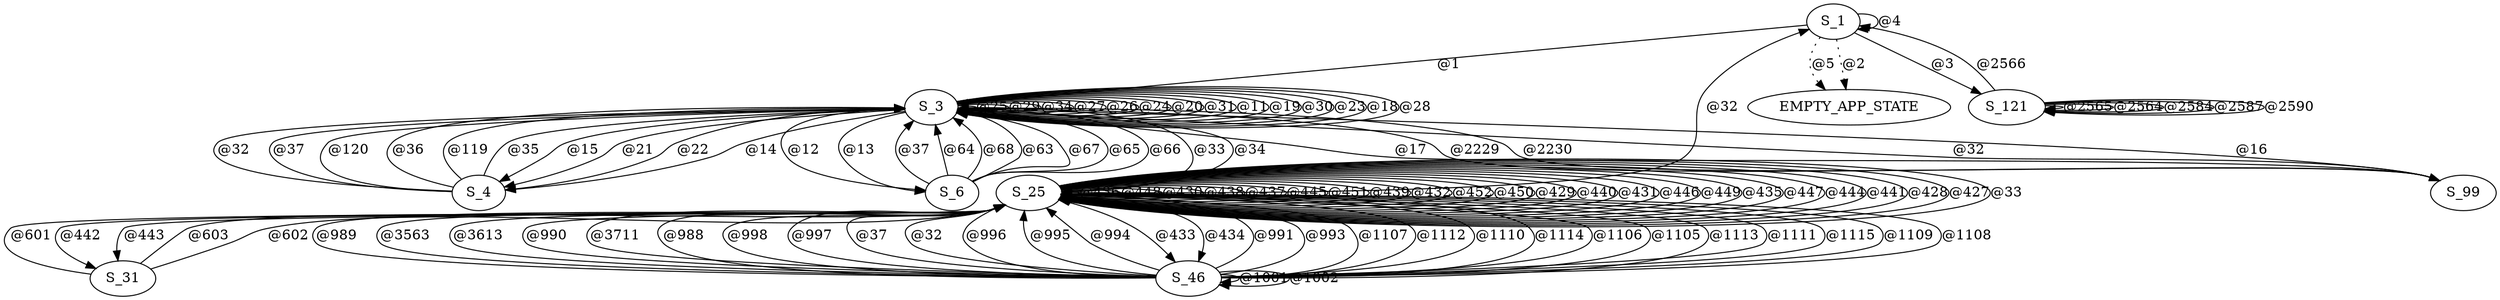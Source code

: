 digraph graphtest {
  S_1 -> S_1  [ label="@4"] ;
  S_1 -> S_3  [ label="@1"] ;
  S_1 -> EMPTY_APP_STATE  [ style=dotted,label="@5"] ;
  S_1 -> S_121  [ label="@3"] ;
  S_1 -> EMPTY_APP_STATE  [ style=dotted,label="@2"] ;
  S_3 -> S_4  [ label="@15"] ;
  S_3 -> S_6  [ label="@12"] ;
  S_3 -> S_3  [ label="@25"] ;
  S_3 -> S_4  [ label="@21"] ;
  S_3 -> S_3  [ label="@29"] ;
  S_3 -> S_3  [ label="@34"] ;
  S_3 -> S_3  [ label="@27"] ;
  S_3 -> S_3  [ label="@26"] ;
  S_3 -> S_3  [ label="@24"] ;
  S_3 -> S_4  [ label="@22"] ;
  S_3 -> S_6  [ label="@13"] ;
  S_3 -> S_4  [ label="@14"] ;
  S_3 -> S_3  [ label="@20"] ;
  S_3 -> S_3  [ label="@31"] ;
  S_3 -> S_3  [ label="@11"] ;
  S_3 -> S_25  [ label="@33"] ;
  S_3 -> S_3  [ label="@19"] ;
  S_3 -> S_3  [ label="@30"] ;
  S_3 -> S_3  [ label="@23"] ;
  S_3 -> S_99  [ label="@16"] ;
  S_3 -> S_99  [ label="@17"] ;
  S_3 -> S_3  [ label="@18"] ;
  S_3 -> S_3  [ label="@28"] ;
  S_4 -> S_3  [ label="@32"] ;
  S_4 -> S_3  [ label="@37"] ;
  S_4 -> S_3  [ label="@120"] ;
  S_4 -> S_3  [ label="@36"] ;
  S_4 -> S_3  [ label="@119"] ;
  S_4 -> S_3  [ label="@35"] ;
  S_6 -> S_3  [ label="@37"] ;
  S_6 -> S_3  [ label="@64"] ;
  S_6 -> S_3  [ label="@68"] ;
  S_6 -> S_3  [ label="@63"] ;
  S_6 -> S_3  [ label="@67"] ;
  S_6 -> S_3  [ label="@65"] ;
  S_6 -> S_3  [ label="@66"] ;
  S_25 -> S_25  [ label="@436"] ;
  S_25 -> S_25  [ label="@448"] ;
  S_25 -> S_25  [ label="@430"] ;
  S_25 -> S_25  [ label="@438"] ;
  S_25 -> S_25  [ label="@437"] ;
  S_25 -> S_31  [ label="@442"] ;
  S_25 -> S_31  [ label="@443"] ;
  S_25 -> S_25  [ label="@445"] ;
  S_25 -> S_25  [ label="@451"] ;
  S_25 -> S_25  [ label="@439"] ;
  S_25 -> S_25  [ label="@432"] ;
  S_25 -> S_25  [ label="@452"] ;
  S_25 -> S_25  [ label="@450"] ;
  S_25 -> S_25  [ label="@429"] ;
  S_25 -> S_25  [ label="@440"] ;
  S_25 -> S_25  [ label="@431"] ;
  S_25 -> S_25  [ label="@446"] ;
  S_25 -> S_25  [ label="@449"] ;
  S_25 -> S_46  [ label="@433"] ;
  S_25 -> S_25  [ label="@435"] ;
  S_25 -> S_25  [ label="@447"] ;
  S_25 -> S_46  [ label="@434"] ;
  S_25 -> S_25  [ label="@444"] ;
  S_25 -> S_25  [ label="@441"] ;
  S_25 -> S_25  [ label="@428"] ;
  S_25 -> S_25  [ label="@427"] ;
  S_25 -> S_3  [ label="@34"] ;
  S_25 -> S_1  [ label="@32"] ;
  S_25 -> S_25  [ label="@33"] ;
  S_31 -> S_25  [ label="@603"] ;
  S_31 -> S_25  [ label="@602"] ;
  S_31 -> S_25  [ label="@601"] ;
  S_46 -> S_25  [ label="@991"] ;
  S_46 -> S_46  [ label="@1001"] ;
  S_46 -> S_46  [ label="@1002"] ;
  S_46 -> S_25  [ label="@993"] ;
  S_46 -> S_25  [ label="@1107"] ;
  S_46 -> S_25  [ label="@1112"] ;
  S_46 -> S_25  [ label="@1110"] ;
  S_46 -> S_25  [ label="@1114"] ;
  S_46 -> S_25  [ label="@1106"] ;
  S_46 -> S_25  [ label="@1105"] ;
  S_46 -> S_25  [ label="@1113"] ;
  S_46 -> S_25  [ label="@1111"] ;
  S_46 -> S_25  [ label="@1115"] ;
  S_46 -> S_25  [ label="@1109"] ;
  S_46 -> S_25  [ label="@1108"] ;
  S_46 -> S_25  [ label="@989"] ;
  S_46 -> S_25  [ label="@3563"] ;
  S_46 -> S_25  [ label="@3613"] ;
  S_46 -> S_25  [ label="@990"] ;
  S_46 -> S_25  [ label="@3711"] ;
  S_46 -> S_25  [ label="@988"] ;
  S_46 -> S_25  [ label="@998"] ;
  S_46 -> S_25  [ label="@997"] ;
  S_46 -> S_25  [ label="@37"] ;
  S_46 -> S_25  [ label="@32"] ;
  S_46 -> S_25  [ label="@996"] ;
  S_46 -> S_25  [ label="@995"] ;
  S_46 -> S_25  [ label="@994"] ;
  S_99 -> S_3  [ label="@2229"] ;
  S_99 -> S_3  [ label="@2230"] ;
  S_99 -> S_3  [ label="@32"] ;
  S_121 -> S_1  [ label="@2566"] ;
  S_121 -> S_121  [ label="@2565"] ;
  S_121 -> S_121  [ label="@2564"] ;
  S_121 -> S_121  [ label="@2584"] ;
  S_121 -> S_121  [ label="@2587"] ;
  S_121 -> S_121  [ label="@2590"] ;
}
